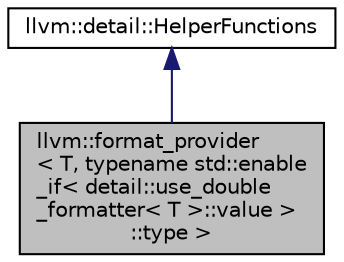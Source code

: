 digraph "llvm::format_provider&lt; T, typename std::enable_if&lt; detail::use_double_formatter&lt; T &gt;::value &gt;::type &gt;"
{
 // LATEX_PDF_SIZE
  bgcolor="transparent";
  edge [fontname="Helvetica",fontsize="10",labelfontname="Helvetica",labelfontsize="10"];
  node [fontname="Helvetica",fontsize="10",shape="box"];
  Node1 [label="llvm::format_provider\l\< T, typename std::enable\l_if\< detail::use_double\l_formatter\< T \>::value \>\l::type \>",height=0.2,width=0.4,color="black", fillcolor="grey75", style="filled", fontcolor="black",tooltip="Implementation of format_provider<T> for floating point types."];
  Node2 -> Node1 [dir="back",color="midnightblue",fontsize="10",style="solid",fontname="Helvetica"];
  Node2 [label="llvm::detail::HelperFunctions",height=0.2,width=0.4,color="black",URL="$classllvm_1_1detail_1_1HelperFunctions.html",tooltip=" "];
}
